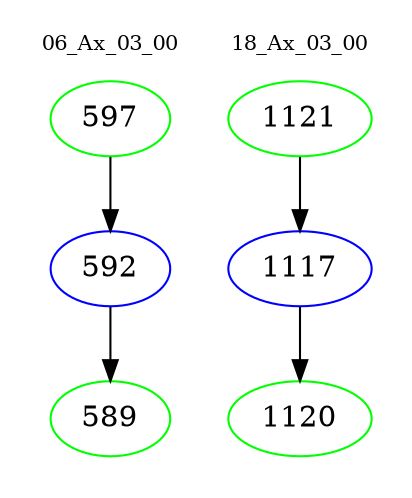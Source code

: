 digraph{
subgraph cluster_0 {
color = white
label = "06_Ax_03_00";
fontsize=10;
T0_597 [label="597", color="green"]
T0_597 -> T0_592 [color="black"]
T0_592 [label="592", color="blue"]
T0_592 -> T0_589 [color="black"]
T0_589 [label="589", color="green"]
}
subgraph cluster_1 {
color = white
label = "18_Ax_03_00";
fontsize=10;
T1_1121 [label="1121", color="green"]
T1_1121 -> T1_1117 [color="black"]
T1_1117 [label="1117", color="blue"]
T1_1117 -> T1_1120 [color="black"]
T1_1120 [label="1120", color="green"]
}
}
